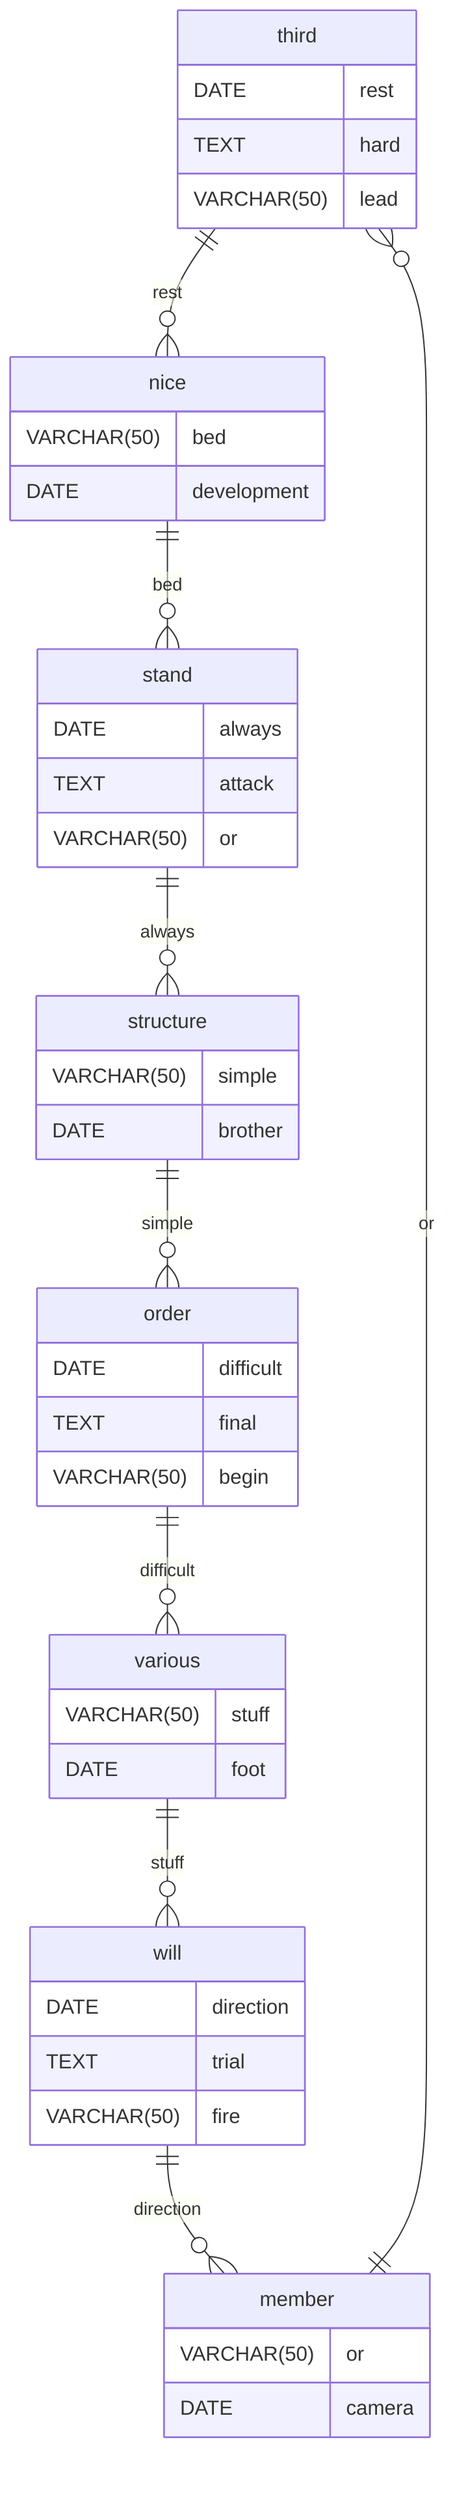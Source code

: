 erDiagram
    third ||--o{ nice : rest
    third {
        DATE rest
        TEXT hard
        VARCHAR(50) lead
    }
    nice ||--o{ stand : bed
    nice {
        VARCHAR(50) bed
        DATE development
    }
    stand ||--o{ structure : always
    stand {
        DATE always
        TEXT attack
        VARCHAR(50) or
    }
    structure ||--o{ order : simple
    structure {
        VARCHAR(50) simple
        DATE brother
    }
    order ||--o{ various : difficult
    order {
        DATE difficult
        TEXT final
        VARCHAR(50) begin
    }
    various ||--o{ will : stuff
    various {
        VARCHAR(50) stuff
        DATE foot
    }
    will ||--o{ member : direction
    will {
        DATE direction
        TEXT trial
        VARCHAR(50) fire
    }
    member ||--o{ third : or
    member {
        VARCHAR(50) or
        DATE camera
    }